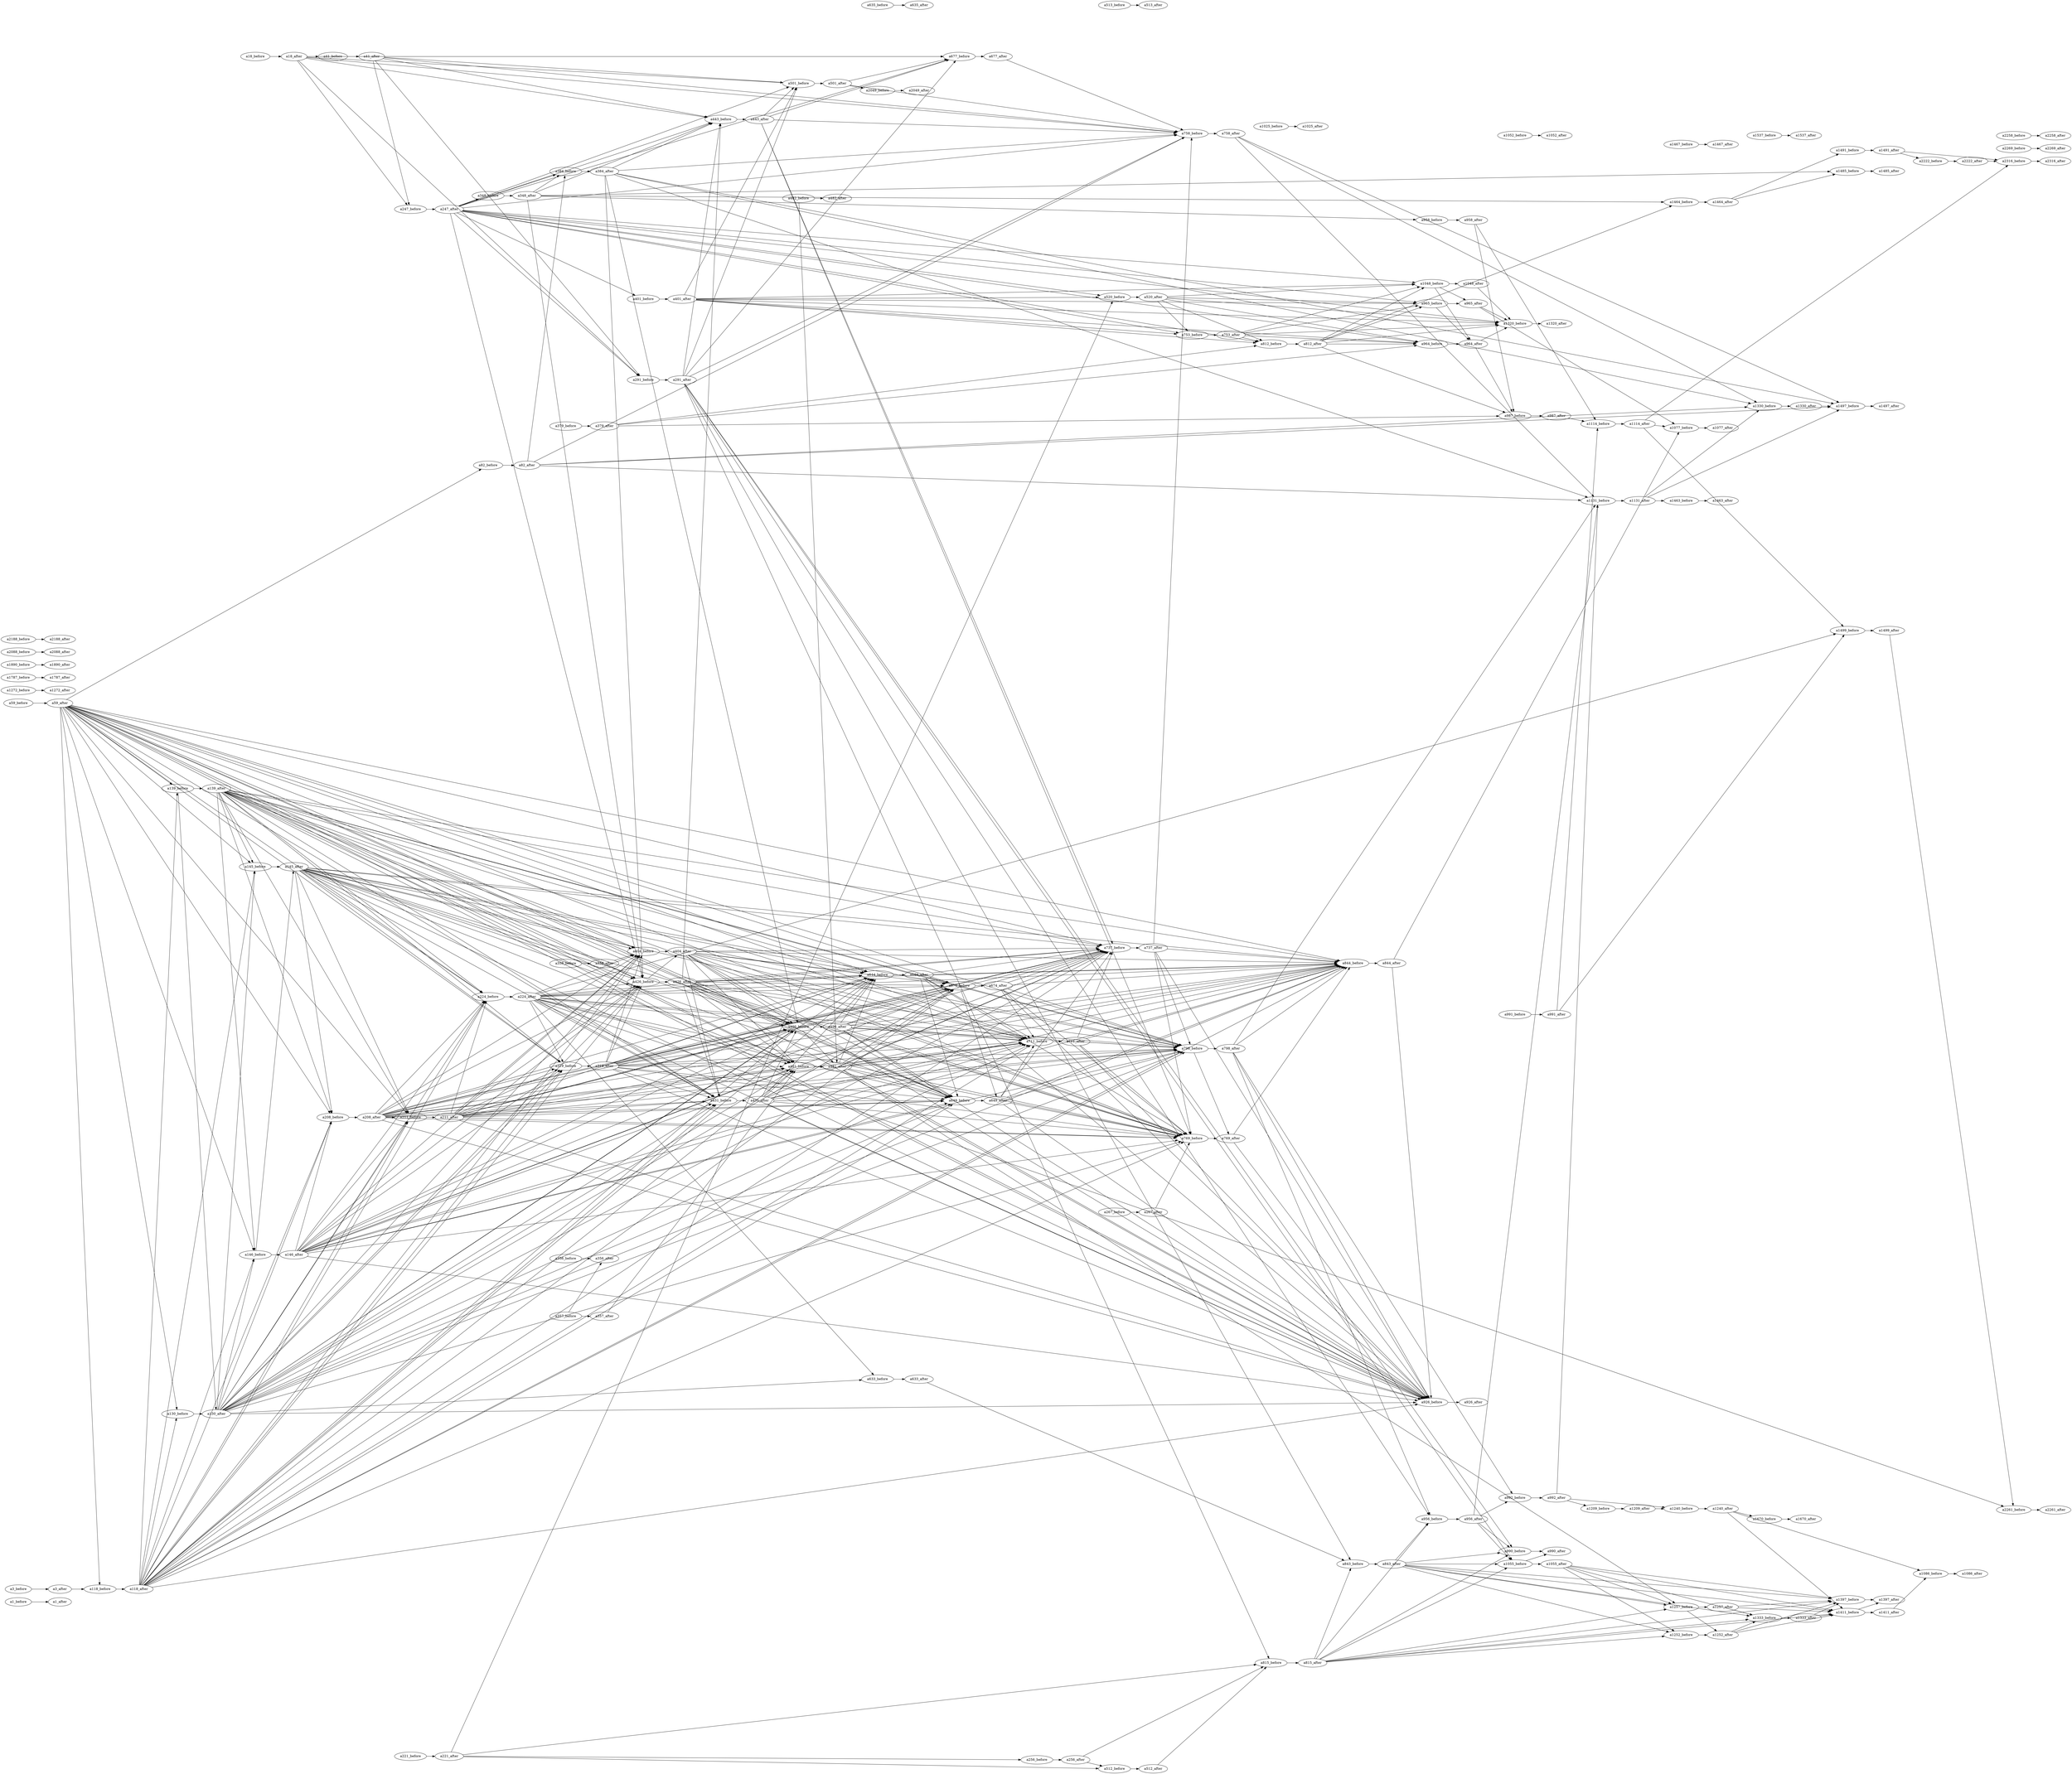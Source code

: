 strict digraph  {
rankdir=LR;
splines=false;
a1_before;
a1_after;
a3_before;
a3_after;
a118_before;
a18_before;
a18_after;
a291_before;
a677_before;
a501_before;
a247_before;
a758_before;
a41_before;
a443_before;
a41_after;
a59_before;
a59_after;
a926_before;
a404_before;
a649_before;
a82_before;
a644_before;
a145_before;
a426_before;
a798_before;
a130_before;
a431_before;
a737_before;
a481_before;
a844_before;
a319_before;
a211_before;
a224_before;
a208_before;
a146_before;
a674_before;
a711_before;
a139_before;
a496_before;
a769_before;
a82_after;
a384_before;
a1131_before;
a1330_before;
a1497_before;
a118_after;
a130_after;
a139_after;
a633_before;
a146_after;
a145_after;
a208_after;
a211_after;
a221_before;
a221_after;
a512_before;
a256_before;
a520_before;
a815_before;
a224_after;
a2261_before;
a1499_before;
a247_after;
a965_before;
a401_before;
a964_before;
a348_before;
a1320_before;
a1048_before;
a812_before;
a753_before;
a256_after;
a267_before;
a267_after;
a291_after;
a956_before;
a1055_before;
a990_before;
a843_before;
a319_after;
a348_after;
a958_before;
a1485_before;
a1464_before;
a356_before;
a356_after;
a357_before;
a357_after;
a358_before;
a358_after;
a379_before;
a379_after;
a384_after;
a987_before;
a426_after;
a401_after;
a404_after;
a431_after;
a443_after;
a501_after;
a496_after;
a482_before;
a482_after;
a481_after;
a1257_before;
a2049_before;
a512_after;
a513_before;
a513_after;
a520_after;
a635_before;
a635_after;
a644_after;
a633_after;
a649_after;
a677_after;
a674_after;
a711_after;
a737_after;
a798_after;
a769_after;
a758_after;
a753_after;
a992_before;
a1025_before;
a1025_after;
a812_after;
a815_after;
a1252_before;
a1411_before;
a1397_before;
a1333_before;
a844_after;
a843_after;
a1077_before;
a926_after;
a956_after;
a958_after;
a1048_after;
a964_after;
a965_after;
a1114_before;
a991_before;
a991_after;
a987_after;
a1055_after;
a992_after;
a1052_before;
a1052_after;
a990_after;
a1209_before;
a1240_before;
a1114_after;
a2316_before;
a1131_after;
a1463_before;
a1077_after;
a1209_after;
a1240_after;
a1252_after;
a1257_after;
a1086_before;
a1670_before;
a1272_before;
a1272_after;
a1320_after;
a1333_after;
a1330_after;
a1411_after;
a1397_after;
a1467_before;
a1467_after;
a1463_after;
a1464_after;
a1491_before;
a1497_after;
a1491_after;
a1485_after;
a1499_after;
a2222_before;
a1670_after;
a1537_before;
a1537_after;
a1787_before;
a1787_after;
a1890_before;
a1890_after;
a2049_after;
a2222_after;
a2088_before;
a2088_after;
a2188_before;
a2188_after;
a2269_before;
a2269_after;
a2316_after;
a2261_after;
a2258_before;
a2258_after;
a1086_after;
a1_before -> a1_after;
a3_before -> a3_after;
a3_after -> a118_before  [weight=1];
a118_before -> a118_after;
a18_before -> a18_after;
a18_after -> a291_before  [weight=1];
a18_after -> a677_before  [weight=2];
a18_after -> a501_before  [weight=1];
a18_after -> a247_before  [weight=1];
a18_after -> a758_before  [weight=1];
a18_after -> a41_before  [weight=2];
a18_after -> a443_before  [weight=1];
a291_before -> a291_after;
a677_before -> a677_after;
a501_before -> a501_after;
a247_before -> a247_after;
a758_before -> a758_after;
a41_before -> a41_after;
a443_before -> a443_after;
a41_after -> a291_before  [weight=1];
a41_after -> a501_before  [weight=1];
a41_after -> a677_before  [weight=2];
a41_after -> a247_before  [weight=1];
a41_after -> a758_before  [weight=1];
a41_after -> a443_before  [weight=1];
a59_before -> a59_after;
a59_after -> a926_before  [weight=1];
a59_after -> a404_before  [weight=1];
a59_after -> a649_before  [weight=1];
a59_after -> a82_before  [weight=1];
a59_after -> a644_before  [weight=1];
a59_after -> a145_before  [weight=1];
a59_after -> a426_before  [weight=1];
a59_after -> a798_before  [weight=1];
a59_after -> a130_before  [weight=1];
a59_after -> a431_before  [weight=2];
a59_after -> a737_before  [weight=1];
a59_after -> a481_before  [weight=1];
a59_after -> a844_before  [weight=1];
a59_after -> a319_before  [weight=1];
a59_after -> a211_before  [weight=1];
a59_after -> a224_before  [weight=1];
a59_after -> a208_before  [weight=1];
a59_after -> a146_before  [weight=1];
a59_after -> a674_before  [weight=1];
a59_after -> a711_before  [weight=1];
a59_after -> a139_before  [weight=1];
a59_after -> a496_before  [weight=1];
a59_after -> a769_before  [weight=1];
a59_after -> a118_before  [weight=1];
a926_before -> a926_after;
a404_before -> a404_after;
a649_before -> a649_after;
a82_before -> a82_after;
a644_before -> a644_after;
a145_before -> a145_after;
a426_before -> a426_after;
a426_before -> a404_after  [weight=1];
a798_before -> a798_after;
a798_before -> a769_after  [weight=1];
a130_before -> a130_after;
a431_before -> a431_after;
a737_before -> a737_after;
a481_before -> a481_after;
a844_before -> a844_after;
a319_before -> a319_after;
a211_before -> a211_after;
a224_before -> a224_after;
a208_before -> a208_after;
a146_before -> a146_after;
a146_before -> a145_after  [weight=1];
a674_before -> a674_after;
a674_before -> a649_after  [weight=1];
a711_before -> a711_after;
a139_before -> a139_after;
a139_before -> a130_after  [weight=1];
a496_before -> a496_after;
a496_before -> a481_after  [weight=1];
a769_before -> a769_after;
a82_after -> a384_before  [weight=1];
a82_after -> a758_before  [weight=1];
a82_after -> a1131_before  [weight=1];
a82_after -> a1330_before  [weight=1];
a82_after -> a1497_before  [weight=1];
a384_before -> a384_after;
a1131_before -> a1131_after;
a1330_before -> a1330_after;
a1497_before -> a1497_after;
a118_after -> a926_before  [weight=1];
a118_after -> a404_before  [weight=1];
a118_after -> a649_before  [weight=1];
a118_after -> a644_before  [weight=1];
a118_after -> a145_before  [weight=1];
a118_after -> a426_before  [weight=1];
a118_after -> a798_before  [weight=1];
a118_after -> a130_before  [weight=1];
a118_after -> a431_before  [weight=1];
a118_after -> a737_before  [weight=1];
a118_after -> a481_before  [weight=1];
a118_after -> a844_before  [weight=1];
a118_after -> a319_before  [weight=1];
a118_after -> a211_before  [weight=1];
a118_after -> a224_before  [weight=1];
a118_after -> a208_before  [weight=1];
a118_after -> a146_before  [weight=1];
a118_after -> a674_before  [weight=1];
a118_after -> a711_before  [weight=1];
a118_after -> a139_before  [weight=1];
a118_after -> a496_before  [weight=1];
a118_after -> a769_before  [weight=1];
a130_after -> a926_before  [weight=1];
a130_after -> a404_before  [weight=1];
a130_after -> a649_before  [weight=1];
a130_after -> a644_before  [weight=1];
a130_after -> a145_before  [weight=1];
a130_after -> a426_before  [weight=1];
a130_after -> a798_before  [weight=1];
a130_after -> a431_before  [weight=1];
a130_after -> a737_before  [weight=1];
a130_after -> a481_before  [weight=1];
a130_after -> a844_before  [weight=1];
a130_after -> a319_before  [weight=1];
a130_after -> a211_before  [weight=1];
a130_after -> a224_before  [weight=1];
a130_after -> a208_before  [weight=1];
a130_after -> a146_before  [weight=1];
a130_after -> a674_before  [weight=1];
a130_after -> a711_before  [weight=1];
a130_after -> a496_before  [weight=1];
a130_after -> a769_before  [weight=1];
a130_after -> a633_before  [weight=1];
a139_after -> a926_before  [weight=1];
a139_after -> a404_before  [weight=1];
a139_after -> a649_before  [weight=1];
a139_after -> a644_before  [weight=1];
a139_after -> a145_before  [weight=1];
a139_after -> a426_before  [weight=1];
a139_after -> a798_before  [weight=1];
a139_after -> a431_before  [weight=1];
a139_after -> a737_before  [weight=1];
a139_after -> a481_before  [weight=1];
a139_after -> a844_before  [weight=1];
a139_after -> a319_before  [weight=1];
a139_after -> a211_before  [weight=1];
a139_after -> a224_before  [weight=1];
a139_after -> a208_before  [weight=1];
a139_after -> a146_before  [weight=1];
a139_after -> a674_before  [weight=1];
a139_after -> a711_before  [weight=1];
a139_after -> a496_before  [weight=1];
a139_after -> a769_before  [weight=1];
a633_before -> a633_after;
a146_after -> a926_before  [weight=1];
a146_after -> a404_before  [weight=1];
a146_after -> a649_before  [weight=1];
a146_after -> a644_before  [weight=1];
a146_after -> a426_before  [weight=1];
a146_after -> a798_before  [weight=1];
a146_after -> a431_before  [weight=1];
a146_after -> a737_before  [weight=1];
a146_after -> a481_before  [weight=1];
a146_after -> a844_before  [weight=1];
a146_after -> a319_before  [weight=1];
a146_after -> a211_before  [weight=1];
a146_after -> a224_before  [weight=1];
a146_after -> a208_before  [weight=1];
a146_after -> a674_before  [weight=1];
a146_after -> a711_before  [weight=1];
a146_after -> a496_before  [weight=1];
a146_after -> a769_before  [weight=1];
a145_after -> a926_before  [weight=1];
a145_after -> a404_before  [weight=1];
a145_after -> a649_before  [weight=1];
a145_after -> a644_before  [weight=1];
a145_after -> a426_before  [weight=1];
a145_after -> a798_before  [weight=1];
a145_after -> a431_before  [weight=1];
a145_after -> a737_before  [weight=1];
a145_after -> a481_before  [weight=1];
a145_after -> a844_before  [weight=1];
a145_after -> a319_before  [weight=1];
a145_after -> a211_before  [weight=1];
a145_after -> a224_before  [weight=1];
a145_after -> a208_before  [weight=1];
a145_after -> a674_before  [weight=1];
a145_after -> a711_before  [weight=1];
a145_after -> a496_before  [weight=1];
a145_after -> a769_before  [weight=1];
a208_after -> a926_before  [weight=1];
a208_after -> a404_before  [weight=1];
a208_after -> a649_before  [weight=1];
a208_after -> a644_before  [weight=1];
a208_after -> a426_before  [weight=1];
a208_after -> a798_before  [weight=1];
a208_after -> a431_before  [weight=1];
a208_after -> a737_before  [weight=1];
a208_after -> a481_before  [weight=1];
a208_after -> a844_before  [weight=1];
a208_after -> a319_before  [weight=1];
a208_after -> a211_before  [weight=1];
a208_after -> a224_before  [weight=1];
a208_after -> a674_before  [weight=1];
a208_after -> a711_before  [weight=1];
a208_after -> a496_before  [weight=1];
a208_after -> a769_before  [weight=1];
a211_after -> a926_before  [weight=1];
a211_after -> a404_before  [weight=1];
a211_after -> a649_before  [weight=1];
a211_after -> a644_before  [weight=1];
a211_after -> a426_before  [weight=1];
a211_after -> a798_before  [weight=1];
a211_after -> a431_before  [weight=1];
a211_after -> a737_before  [weight=1];
a211_after -> a481_before  [weight=1];
a211_after -> a844_before  [weight=1];
a211_after -> a319_before  [weight=1];
a211_after -> a224_before  [weight=1];
a211_after -> a674_before  [weight=1];
a211_after -> a711_before  [weight=1];
a211_after -> a496_before  [weight=1];
a211_after -> a769_before  [weight=1];
a221_before -> a221_after;
a221_after -> a512_before  [weight=1];
a221_after -> a256_before  [weight=1];
a221_after -> a520_before  [weight=1];
a221_after -> a815_before  [weight=1];
a512_before -> a512_after;
a256_before -> a256_after;
a520_before -> a520_after;
a815_before -> a815_after;
a224_after -> a926_before  [weight=1];
a224_after -> a2261_before  [weight=1];
a224_after -> a404_before  [weight=1];
a224_after -> a649_before  [weight=1];
a224_after -> a644_before  [weight=1];
a224_after -> a1499_before  [weight=1];
a224_after -> a426_before  [weight=1];
a224_after -> a798_before  [weight=1];
a224_after -> a431_before  [weight=1];
a224_after -> a737_before  [weight=1];
a224_after -> a481_before  [weight=1];
a224_after -> a844_before  [weight=1];
a224_after -> a319_before  [weight=1];
a224_after -> a674_before  [weight=1];
a224_after -> a711_before  [weight=1];
a224_after -> a496_before  [weight=1];
a224_after -> a769_before  [weight=1];
a224_after -> a633_before  [weight=1];
a2261_before -> a2261_after;
a1499_before -> a1499_after;
a247_after -> a291_before  [weight=1];
a247_after -> a758_before  [weight=1];
a247_after -> a965_before  [weight=1];
a247_after -> a426_before  [weight=1];
a247_after -> a401_before  [weight=1];
a247_after -> a964_before  [weight=1];
a247_after -> a384_before  [weight=1];
a247_after -> a501_before  [weight=1];
a247_after -> a348_before  [weight=2];
a247_after -> a1320_before  [weight=1];
a247_after -> a1048_before  [weight=1];
a247_after -> a812_before  [weight=1];
a247_after -> a443_before  [weight=2];
a247_after -> a753_before  [weight=1];
a247_after -> a677_before  [weight=1];
a247_after -> a520_before  [weight=1];
a965_before -> a965_after;
a965_before -> a964_after  [weight=2];
a401_before -> a401_after;
a964_before -> a964_after;
a348_before -> a348_after;
a1320_before -> a1320_after;
a1048_before -> a1048_after;
a1048_before -> a964_after  [weight=1];
a1048_before -> a965_after  [weight=1];
a812_before -> a812_after;
a753_before -> a753_after;
a256_after -> a512_before  [weight=1];
a256_after -> a815_before  [weight=1];
a267_before -> a267_after;
a267_after -> a769_before  [weight=1];
a291_after -> a956_before  [weight=1];
a291_after -> a501_before  [weight=1];
a291_after -> a677_before  [weight=1];
a291_after -> a815_before  [weight=1];
a291_after -> a1055_before  [weight=1];
a291_after -> a758_before  [weight=1];
a291_after -> a443_before  [weight=1];
a291_after -> a990_before  [weight=1];
a291_after -> a843_before  [weight=1];
a956_before -> a956_after;
a1055_before -> a1055_after;
a1055_before -> a990_after  [weight=1];
a990_before -> a990_after;
a843_before -> a843_after;
a319_after -> a926_before  [weight=1];
a319_after -> a404_before  [weight=1];
a319_after -> a649_before  [weight=1];
a319_after -> a644_before  [weight=1];
a319_after -> a426_before  [weight=1];
a319_after -> a798_before  [weight=2];
a319_after -> a431_before  [weight=1];
a319_after -> a737_before  [weight=1];
a319_after -> a481_before  [weight=1];
a319_after -> a844_before  [weight=1];
a319_after -> a674_before  [weight=1];
a319_after -> a711_before  [weight=1];
a319_after -> a496_before  [weight=2];
a319_after -> a769_before  [weight=1];
a348_after -> a384_before  [weight=1];
a348_after -> a958_before  [weight=1];
a348_after -> a1485_before  [weight=1];
a348_after -> a426_before  [weight=1];
a348_after -> a443_before  [weight=1];
a348_after -> a1464_before  [weight=1];
a958_before -> a958_after;
a1485_before -> a1485_after;
a1464_before -> a1464_after;
a356_before -> a356_after;
a357_before -> a357_after;
a357_before -> a356_after  [weight=1];
a357_after -> a481_before  [weight=1];
a358_before -> a358_after;
a358_after -> a404_before  [weight=1];
a379_before -> a379_after;
a379_after -> a812_before  [weight=1];
a379_after -> a987_before  [weight=1];
a379_after -> a964_before  [weight=2];
a384_after -> a758_before  [weight=2];
a384_after -> a1131_before  [weight=1];
a384_after -> a426_before  [weight=1];
a384_after -> a1330_before  [weight=1];
a384_after -> a1497_before  [weight=1];
a384_after -> a496_before  [weight=1];
a384_after -> a443_before  [weight=1];
a987_before -> a987_after;
a426_after -> a926_before  [weight=1];
a426_after -> a649_before  [weight=1];
a426_after -> a644_before  [weight=1];
a426_after -> a798_before  [weight=1];
a426_after -> a431_before  [weight=1];
a426_after -> a737_before  [weight=1];
a426_after -> a481_before  [weight=1];
a426_after -> a844_before  [weight=1];
a426_after -> a674_before  [weight=1];
a426_after -> a711_before  [weight=1];
a426_after -> a496_before  [weight=1];
a426_after -> a443_before  [weight=1];
a426_after -> a769_before  [weight=1];
a401_after -> a501_before  [weight=1];
a401_after -> a965_before  [weight=1];
a401_after -> a1048_before  [weight=1];
a401_after -> a1320_before  [weight=1];
a401_after -> a812_before  [weight=1];
a401_after -> a753_before  [weight=1];
a401_after -> a964_before  [weight=1];
a401_after -> a520_before  [weight=1];
a404_after -> a926_before  [weight=1];
a404_after -> a649_before  [weight=1];
a404_after -> a644_before  [weight=1];
a404_after -> a798_before  [weight=1];
a404_after -> a431_before  [weight=1];
a404_after -> a737_before  [weight=1];
a404_after -> a481_before  [weight=1];
a404_after -> a844_before  [weight=1];
a404_after -> a674_before  [weight=1];
a404_after -> a711_before  [weight=1];
a404_after -> a496_before  [weight=1];
a404_after -> a769_before  [weight=1];
a431_after -> a926_before  [weight=1];
a431_after -> a649_before  [weight=1];
a431_after -> a644_before  [weight=1];
a431_after -> a798_before  [weight=1];
a431_after -> a737_before  [weight=1];
a431_after -> a481_before  [weight=1];
a431_after -> a844_before  [weight=1];
a431_after -> a674_before  [weight=1];
a431_after -> a711_before  [weight=1];
a431_after -> a496_before  [weight=1];
a431_after -> a769_before  [weight=1];
a443_after -> a501_before  [weight=1];
a443_after -> a677_before  [weight=1];
a443_after -> a758_before  [weight=1];
a443_after -> a737_before  [weight=1];
a443_after -> a769_before  [weight=1];
a501_after -> a677_before  [weight=1];
a501_after -> a2049_before  [weight=1];
a501_after -> a758_before  [weight=1];
a496_after -> a926_before  [weight=1];
a496_after -> a649_before  [weight=1];
a496_after -> a644_before  [weight=1];
a496_after -> a798_before  [weight=2];
a496_after -> a737_before  [weight=1];
a496_after -> a844_before  [weight=1];
a496_after -> a674_before  [weight=1];
a496_after -> a711_before  [weight=2];
a496_after -> a769_before  [weight=1];
a482_before -> a482_after;
a482_before -> a481_after  [weight=1];
a481_after -> a926_before  [weight=1];
a481_after -> a649_before  [weight=1];
a481_after -> a644_before  [weight=1];
a481_after -> a798_before  [weight=1];
a481_after -> a737_before  [weight=1];
a481_after -> a844_before  [weight=1];
a481_after -> a1257_before  [weight=1];
a481_after -> a674_before  [weight=1];
a481_after -> a711_before  [weight=1];
a481_after -> a769_before  [weight=1];
a1257_before -> a1257_after;
a1257_before -> a1252_after  [weight=1];
a2049_before -> a2049_after;
a512_after -> a815_before  [weight=1];
a513_before -> a513_after;
a520_after -> a965_before  [weight=1];
a520_after -> a1048_before  [weight=1];
a520_after -> a1320_before  [weight=1];
a520_after -> a812_before  [weight=1];
a520_after -> a753_before  [weight=1];
a520_after -> a964_before  [weight=1];
a635_before -> a635_after;
a644_after -> a926_before  [weight=1];
a644_after -> a649_before  [weight=1];
a644_after -> a798_before  [weight=1];
a644_after -> a737_before  [weight=1];
a644_after -> a844_before  [weight=1];
a644_after -> a674_before  [weight=1];
a644_after -> a711_before  [weight=1];
a644_after -> a769_before  [weight=1];
a633_after -> a843_before  [weight=1];
a649_after -> a926_before  [weight=1];
a649_after -> a798_before  [weight=1];
a649_after -> a737_before  [weight=1];
a649_after -> a844_before  [weight=1];
a649_after -> a711_before  [weight=1];
a649_after -> a769_before  [weight=1];
a677_after -> a758_before  [weight=1];
a674_after -> a926_before  [weight=1];
a674_after -> a798_before  [weight=1];
a674_after -> a737_before  [weight=1];
a674_after -> a844_before  [weight=1];
a674_after -> a711_before  [weight=1];
a674_after -> a769_before  [weight=1];
a711_after -> a926_before  [weight=1];
a711_after -> a798_before  [weight=2];
a711_after -> a737_before  [weight=1];
a711_after -> a844_before  [weight=1];
a711_after -> a769_before  [weight=1];
a737_after -> a926_before  [weight=1];
a737_after -> a758_before  [weight=1];
a737_after -> a798_before  [weight=1];
a737_after -> a844_before  [weight=1];
a737_after -> a769_before  [weight=1];
a798_after -> a926_before  [weight=1];
a798_after -> a956_before  [weight=1];
a798_after -> a992_before  [weight=1];
a798_after -> a844_before  [weight=1];
a798_after -> a1131_before  [weight=1];
a769_after -> a926_before  [weight=1];
a769_after -> a844_before  [weight=1];
a758_after -> a1131_before  [weight=1];
a758_after -> a1330_before  [weight=1];
a758_after -> a1497_before  [weight=1];
a753_after -> a965_before  [weight=1];
a753_after -> a1048_before  [weight=1];
a753_after -> a1320_before  [weight=1];
a753_after -> a812_before  [weight=1];
a753_after -> a964_before  [weight=1];
a992_before -> a992_after;
a1025_before -> a1025_after;
a812_after -> a987_before  [weight=1];
a812_after -> a1464_before  [weight=1];
a812_after -> a965_before  [weight=1];
a812_after -> a1048_before  [weight=1];
a812_after -> a1320_before  [weight=1];
a812_after -> a964_before  [weight=2];
a815_after -> a956_before  [weight=1];
a815_after -> a1055_before  [weight=2];
a815_after -> a1252_before  [weight=1];
a815_after -> a1411_before  [weight=1];
a815_after -> a990_before  [weight=1];
a815_after -> a1397_before  [weight=1];
a815_after -> a1333_before  [weight=1];
a815_after -> a843_before  [weight=2];
a815_after -> a1257_before  [weight=1];
a1252_before -> a1252_after;
a1411_before -> a1411_after;
a1411_before -> a1397_after  [weight=1];
a1397_before -> a1397_after;
a1333_before -> a1333_after;
a844_after -> a926_before  [weight=1];
a844_after -> a1077_before  [weight=1];
a843_after -> a956_before  [weight=1];
a843_after -> a1055_before  [weight=2];
a843_after -> a1252_before  [weight=1];
a843_after -> a1411_before  [weight=1];
a843_after -> a990_before  [weight=1];
a843_after -> a1397_before  [weight=1];
a843_after -> a1333_before  [weight=1];
a843_after -> a1257_before  [weight=1];
a1077_before -> a1077_after;
a956_after -> a1055_before  [weight=1];
a956_after -> a992_before  [weight=1];
a956_after -> a1131_before  [weight=1];
a956_after -> a990_before  [weight=1];
a958_after -> a1114_before  [weight=1];
a958_after -> a987_before  [weight=1];
a1048_after -> a1320_before  [weight=1];
a964_after -> a987_before  [weight=1];
a964_after -> a1320_before  [weight=1];
a965_after -> a1077_before  [weight=1];
a965_after -> a1320_before  [weight=1];
a1114_before -> a1114_after;
a991_before -> a991_after;
a991_after -> a1114_before  [weight=1];
a991_after -> a1499_before  [weight=1];
a987_after -> a1114_before  [weight=1];
a1055_after -> a1252_before  [weight=1];
a1055_after -> a1411_before  [weight=1];
a1055_after -> a1397_before  [weight=1];
a1055_after -> a1333_before  [weight=1];
a1055_after -> a1257_before  [weight=1];
a992_after -> a1209_before  [weight=1];
a992_after -> a1131_before  [weight=1];
a992_after -> a1240_before  [weight=1];
a1052_before -> a1052_after;
a1209_before -> a1209_after;
a1240_before -> a1240_after;
a1114_after -> a1077_before  [weight=1];
a1114_after -> a2316_before  [weight=1];
a1114_after -> a1499_before  [weight=1];
a2316_before -> a2316_after;
a1131_after -> a1463_before  [weight=1];
a1131_after -> a1330_before  [weight=1];
a1131_after -> a1497_before  [weight=2];
a1463_before -> a1463_after;
a1209_after -> a1240_before  [weight=1];
a1240_after -> a1086_before  [weight=1];
a1240_after -> a1670_before  [weight=1];
a1240_after -> a1411_before  [weight=1];
a1252_after -> a1411_before  [weight=1];
a1252_after -> a1397_before  [weight=1];
a1252_after -> a1333_before  [weight=1];
a1257_after -> a1411_before  [weight=1];
a1257_after -> a1397_before  [weight=1];
a1257_after -> a1333_before  [weight=1];
a1086_before -> a1086_after;
a1670_before -> a1670_after;
a1272_before -> a1272_after;
a1333_after -> a1411_before  [weight=1];
a1333_after -> a1397_before  [weight=1];
a1330_after -> a1497_before  [weight=1];
a1411_after -> a1086_before  [weight=1];
a1467_before -> a1467_after;
a1464_after -> a1491_before  [weight=1];
a1464_after -> a1485_before  [weight=1];
a1491_before -> a1491_after;
a1491_after -> a2316_before  [weight=1];
a1491_after -> a2222_before  [weight=1];
a1499_after -> a2261_before  [weight=1];
a2222_before -> a2222_after;
a1537_before -> a1537_after;
a1787_before -> a1787_after;
a1890_before -> a1890_after;
a2222_after -> a2316_before  [weight=1];
a2088_before -> a2088_after;
a2188_before -> a2188_after;
a2269_before -> a2269_after;
a2258_before -> a2258_after;
subgraph  {
rank=same;
a1_before [group=a1];
a3_before [group=a3];
}

subgraph  {
rank=same;
a1_after [group=a1];
a3_after [group=a3];
}

subgraph  {
rank=same;
a18_before [group=a18];
}

subgraph  {
rank=same;
a18_after [group=a18];
}

subgraph  {
rank=same;
a41_before [group=a41];
}

subgraph  {
rank=same;
a41_after [group=a41];
}

subgraph  {
rank=same;
a59_before [group=a59];
}

subgraph  {
rank=same;
a59_after [group=a59];
}

subgraph  {
rank=same;
a82_before [group=a82];
}

subgraph  {
rank=same;
a82_after [group=a82];
}

subgraph  {
rank=same;
a118_before [group=a118];
}

subgraph  {
rank=same;
a118_after [group=a118];
}

subgraph  {
rank=same;
a130_before [group=a130];
a139_before [group=a139];
}

subgraph  {
rank=same;
a130_after [group=a130];
a139_after [group=a139];
}

subgraph  {
rank=same;
a146_before [group=a146];
a145_before [group=a145];
}

subgraph  {
rank=same;
a146_after [group=a146];
a145_after [group=a145];
}

subgraph  {
rank=same;
a208_before [group=a208];
}

subgraph  {
rank=same;
a208_after [group=a208];
}

subgraph  {
rank=same;
a211_before [group=a211];
a221_before [group=a221];
}

subgraph  {
rank=same;
a211_after [group=a211];
a221_after [group=a221];
}

subgraph  {
rank=same;
a224_before [group=a224];
}

subgraph  {
rank=same;
a224_after [group=a224];
}

subgraph  {
rank=same;
a247_before [group=a247];
}

subgraph  {
rank=same;
a247_after [group=a247];
}

subgraph  {
rank=same;
a256_before [group=a256];
}

subgraph  {
rank=same;
a256_after [group=a256];
}

subgraph  {
rank=same;
a267_before [group=a267];
}

subgraph  {
rank=same;
a267_after [group=a267];
}

subgraph  {
rank=same;
a291_before [group=a291];
}

subgraph  {
rank=same;
a291_after [group=a291];
}

subgraph  {
rank=same;
a319_before [group=a319];
}

subgraph  {
rank=same;
a319_after [group=a319];
}

subgraph  {
rank=same;
a348_before [group=a348];
}

subgraph  {
rank=same;
a348_after [group=a348];
}

subgraph  {
rank=same;
a356_before [group=a356];
a357_before [group=a357];
a358_before [group=a358];
}

subgraph  {
rank=same;
a356_after [group=a356];
a357_after [group=a357];
a358_after [group=a358];
}

subgraph  {
rank=same;
a379_before [group=a379];
a384_before [group=a384];
}

subgraph  {
rank=same;
a379_after [group=a379];
a384_after [group=a384];
}

subgraph  {
rank=same;
a426_before [group=a426];
a401_before [group=a401];
a404_before [group=a404];
}

subgraph  {
rank=same;
a426_after [group=a426];
a401_after [group=a401];
a404_after [group=a404];
}

subgraph  {
rank=same;
a431_before [group=a431];
a443_before [group=a443];
}

subgraph  {
rank=same;
a431_after [group=a431];
a443_after [group=a443];
}

subgraph  {
rank=same;
a501_before [group=a501];
a496_before [group=a496];
a482_before [group=a482];
a481_before [group=a481];
}

subgraph  {
rank=same;
a501_after [group=a501];
a496_after [group=a496];
a482_after [group=a482];
a481_after [group=a481];
}

subgraph  {
rank=same;
a512_before [group=a512];
a513_before [group=a513];
a520_before [group=a520];
}

subgraph  {
rank=same;
a512_after [group=a512];
a513_after [group=a513];
a520_after [group=a520];
}

subgraph  {
rank=same;
a635_before [group=a635];
a644_before [group=a644];
a633_before [group=a633];
}

subgraph  {
rank=same;
a635_after [group=a635];
a644_after [group=a644];
a633_after [group=a633];
}

subgraph  {
rank=same;
a649_before [group=a649];
a677_before [group=a677];
a674_before [group=a674];
}

subgraph  {
rank=same;
a649_after [group=a649];
a677_after [group=a677];
a674_after [group=a674];
}

subgraph  {
rank=same;
a711_before [group=a711];
}

subgraph  {
rank=same;
a711_after [group=a711];
}

subgraph  {
rank=same;
a737_before [group=a737];
}

subgraph  {
rank=same;
a737_after [group=a737];
}

subgraph  {
rank=same;
a798_before [group=a798];
a769_before [group=a769];
a758_before [group=a758];
a753_before [group=a753];
}

subgraph  {
rank=same;
a798_after [group=a798];
a769_after [group=a769];
a758_after [group=a758];
a753_after [group=a753];
}

subgraph  {
rank=same;
a1025_before [group=a1025];
a812_before [group=a812];
a815_before [group=a815];
}

subgraph  {
rank=same;
a1025_after [group=a1025];
a812_after [group=a812];
a815_after [group=a815];
}

subgraph  {
rank=same;
a844_before [group=a844];
a843_before [group=a843];
}

subgraph  {
rank=same;
a844_after [group=a844];
a843_after [group=a843];
}

subgraph  {
rank=same;
a926_before [group=a926];
}

subgraph  {
rank=same;
a926_after [group=a926];
}

subgraph  {
rank=same;
a956_before [group=a956];
a958_before [group=a958];
a1048_before [group=a1048];
a964_before [group=a964];
a965_before [group=a965];
}

subgraph  {
rank=same;
a956_after [group=a956];
a958_after [group=a958];
a1048_after [group=a1048];
a964_after [group=a964];
a965_after [group=a965];
}

subgraph  {
rank=same;
a991_before [group=a991];
a987_before [group=a987];
a1055_before [group=a1055];
a992_before [group=a992];
a1052_before [group=a1052];
a990_before [group=a990];
}

subgraph  {
rank=same;
a991_after [group=a991];
a987_after [group=a987];
a1055_after [group=a1055];
a992_after [group=a992];
a1052_after [group=a1052];
a990_after [group=a990];
}

subgraph  {
rank=same;
a1077_before [group=a1077];
}

subgraph  {
rank=same;
a1077_after [group=a1077];
}

subgraph  {
rank=same;
a1086_before [group=a1086];
}

subgraph  {
rank=same;
a1086_after [group=a1086];
}

subgraph  {
rank=same;
a1114_before [group=a1114];
}

subgraph  {
rank=same;
a1114_after [group=a1114];
}

subgraph  {
rank=same;
a1131_before [group=a1131];
}

subgraph  {
rank=same;
a1131_after [group=a1131];
}

subgraph  {
rank=same;
a1209_before [group=a1209];
}

subgraph  {
rank=same;
a1209_after [group=a1209];
}

subgraph  {
rank=same;
a1240_before [group=a1240];
a1252_before [group=a1252];
a1257_before [group=a1257];
}

subgraph  {
rank=same;
a1240_after [group=a1240];
a1252_after [group=a1252];
a1257_after [group=a1257];
}

subgraph  {
rank=same;
a1272_before [group=a1272];
}

subgraph  {
rank=same;
a1272_after [group=a1272];
}

subgraph  {
rank=same;
a1320_before [group=a1320];
}

subgraph  {
rank=same;
a1320_after [group=a1320];
}

subgraph  {
rank=same;
a1333_before [group=a1333];
a1330_before [group=a1330];
}

subgraph  {
rank=same;
a1333_after [group=a1333];
a1330_after [group=a1330];
}

subgraph  {
rank=same;
a1411_before [group=a1411];
a1397_before [group=a1397];
}

subgraph  {
rank=same;
a1411_after [group=a1411];
a1397_after [group=a1397];
}

subgraph  {
rank=same;
a1467_before [group=a1467];
a1463_before [group=a1463];
a1464_before [group=a1464];
}

subgraph  {
rank=same;
a1467_after [group=a1467];
a1463_after [group=a1463];
a1464_after [group=a1464];
}

subgraph  {
rank=same;
a1497_before [group=a1497];
a1491_before [group=a1491];
a1485_before [group=a1485];
a1499_before [group=a1499];
}

subgraph  {
rank=same;
a1497_after [group=a1497];
a1491_after [group=a1491];
a1485_after [group=a1485];
a1499_after [group=a1499];
}

subgraph  {
rank=same;
a1670_before [group=a1670];
a1537_before [group=a1537];
}

subgraph  {
rank=same;
a1670_after [group=a1670];
a1537_after [group=a1537];
}

subgraph  {
rank=same;
a1787_before [group=a1787];
}

subgraph  {
rank=same;
a1787_after [group=a1787];
}

subgraph  {
rank=same;
a1890_before [group=a1890];
}

subgraph  {
rank=same;
a1890_after [group=a1890];
}

subgraph  {
rank=same;
a2049_before [group=a2049];
}

subgraph  {
rank=same;
a2049_after [group=a2049];
}

subgraph  {
rank=same;
a2088_before [group=a2088];
}

subgraph  {
rank=same;
a2088_after [group=a2088];
}

subgraph  {
rank=same;
a2188_before [group=a2188];
}

subgraph  {
rank=same;
a2188_after [group=a2188];
}

subgraph  {
rank=same;
a2222_before [group=a2222];
}

subgraph  {
rank=same;
a2222_after [group=a2222];
}

subgraph  {
rank=same;
a2269_before [group=a2269];
a2316_before [group=a2316];
a2261_before [group=a2261];
a2258_before [group=a2258];
}

subgraph  {
rank=same;
a2269_after [group=a2269];
a2316_after [group=a2316];
a2261_after [group=a2261];
a2258_after [group=a2258];
}

}
